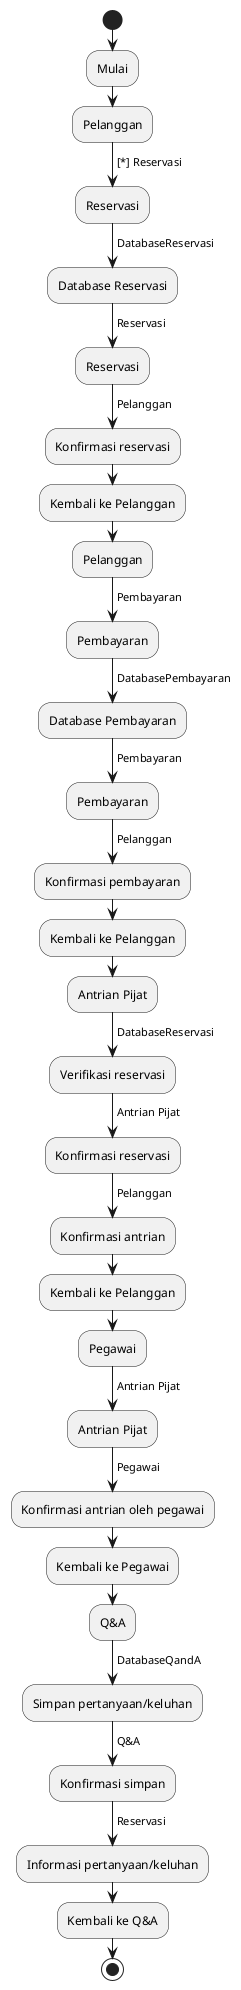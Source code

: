 @startuml
start
:Mulai;

:Pelanggan;
-> [*] Reservasi;
:Reservasi;
-> DatabaseReservasi;
:Database Reservasi;
-> Reservasi;
:Reservasi;
-> Pelanggan;
:Konfirmasi reservasi;
:Kembali ke Pelanggan;

:Pelanggan;
-> Pembayaran;
:Pembayaran;
-> DatabasePembayaran;
:Database Pembayaran;
-> Pembayaran;
:Pembayaran;
-> Pelanggan;
:Konfirmasi pembayaran;
:Kembali ke Pelanggan;

:Antrian Pijat;
-> DatabaseReservasi;
:Verifikasi reservasi;
-> Antrian Pijat;
:Konfirmasi reservasi;
-> Pelanggan;
:Konfirmasi antrian;
:Kembali ke Pelanggan;

:Pegawai;
-> Antrian Pijat;
:Antrian Pijat;
-> Pegawai;
:Konfirmasi antrian oleh pegawai;
:Kembali ke Pegawai;

:Q&A;
-> DatabaseQandA;
:Simpan pertanyaan/keluhan;
-> Q&A;
:Konfirmasi simpan;
-> Reservasi;
:Informasi pertanyaan/keluhan;
:Kembali ke Q&A;

stop
@enduml
